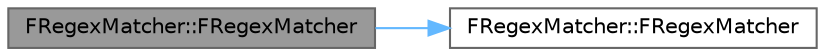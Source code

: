 digraph "FRegexMatcher::FRegexMatcher"
{
 // INTERACTIVE_SVG=YES
 // LATEX_PDF_SIZE
  bgcolor="transparent";
  edge [fontname=Helvetica,fontsize=10,labelfontname=Helvetica,labelfontsize=10];
  node [fontname=Helvetica,fontsize=10,shape=box,height=0.2,width=0.4];
  rankdir="LR";
  Node1 [id="Node000001",label="FRegexMatcher::FRegexMatcher",height=0.2,width=0.4,color="gray40", fillcolor="grey60", style="filled", fontcolor="black",tooltip=" "];
  Node1 -> Node2 [id="edge1_Node000001_Node000002",color="steelblue1",style="solid",tooltip=" "];
  Node2 [id="Node000002",label="FRegexMatcher::FRegexMatcher",height=0.2,width=0.4,color="grey40", fillcolor="white", style="filled",URL="$d0/d11/classFRegexMatcher.html#a38ab6382ac3439e871a7170659c0b50c",tooltip=" "];
}
